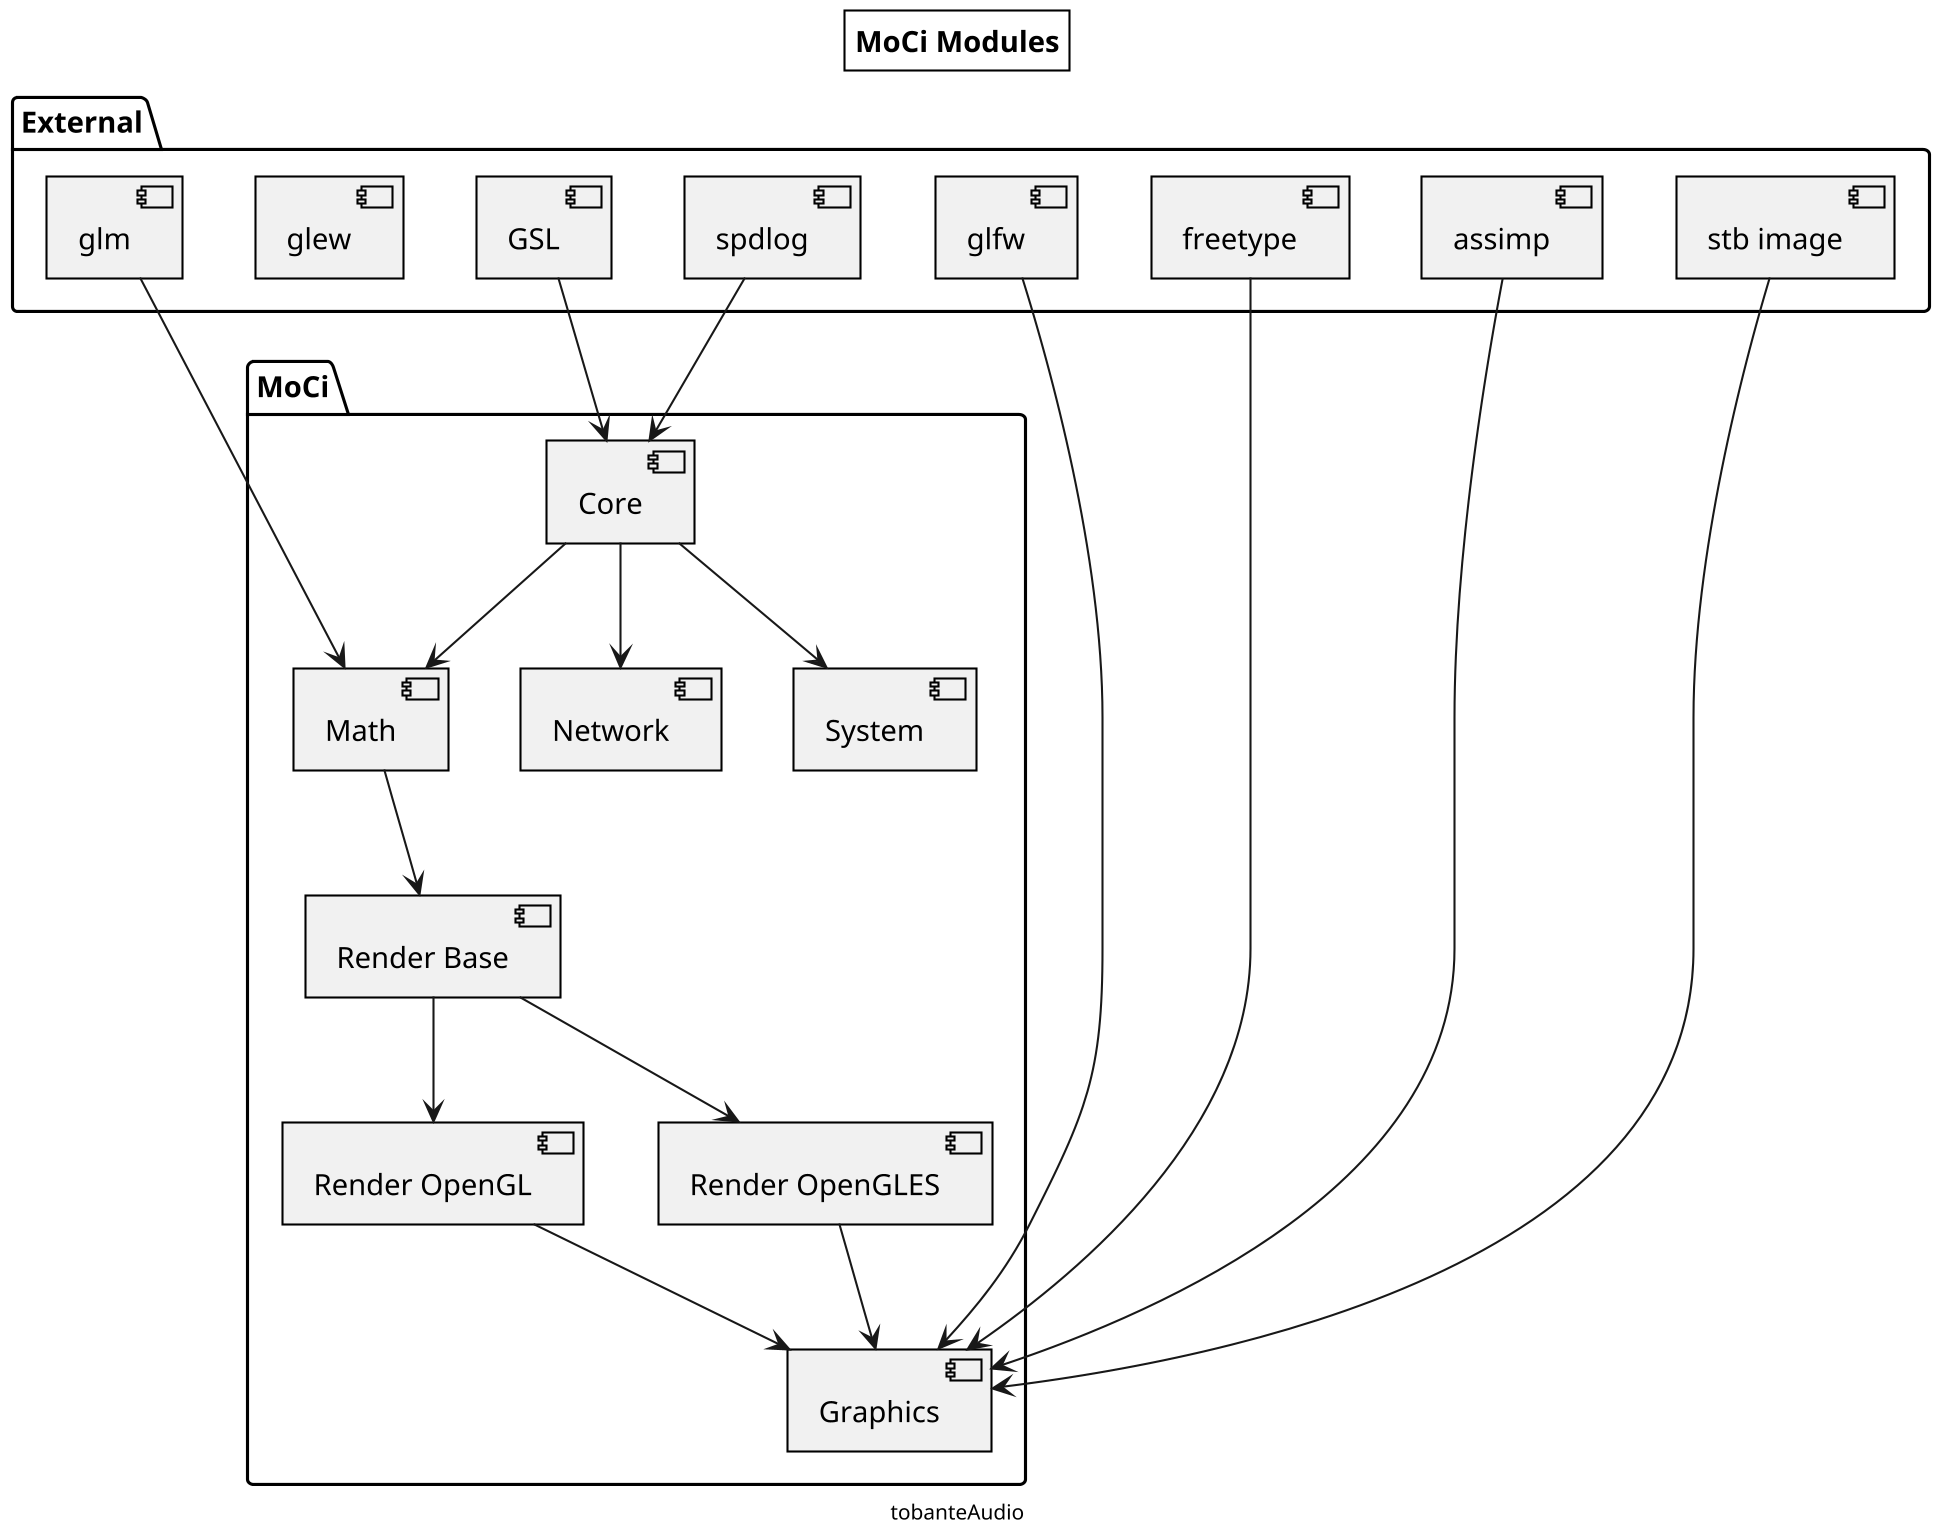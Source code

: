 @startuml

skinparam dpi 200
skinparam FooterFontColor Black
skinparam backgroundColor #FFFFF
skinparam titleBorderRoundCorner 0
skinparam titleBorderThickness 1
skinparam titleBorderColor Black
skinparam monochrome true
' skinparam handwritten true

title
MoCi Modules
end title

center footer tobanteAudio

package "MoCi" {
    [Core]
    [Math]
    [Network]
    [System]
    [Graphics]
    [Render Base]
    [Render OpenGL]
    [Render OpenGLES]
}

package "External" {
    [glm]
    [spdlog]
    [glfw]
    [GSL]
    [freetype]
    [assimp]
    [glew]
    [stb image]
}

[spdlog] --> [Core]
[GSL] --> [Core]
[Core] --> [Math]
[Core] --> [Network]
[Core] --> [System]

[glm] --> [Math]
[Math] --> [Render Base]

[Render Base] --> [Render OpenGL]
[Render Base] --> [Render OpenGLES]


[Render OpenGL] --> [Graphics]
[Render OpenGLES] --> [Graphics]
[assimp] --> [Graphics]
[glfw] --> [Graphics]
[stb image] --> [Graphics]
[freetype] --> [Graphics]

@enduml
